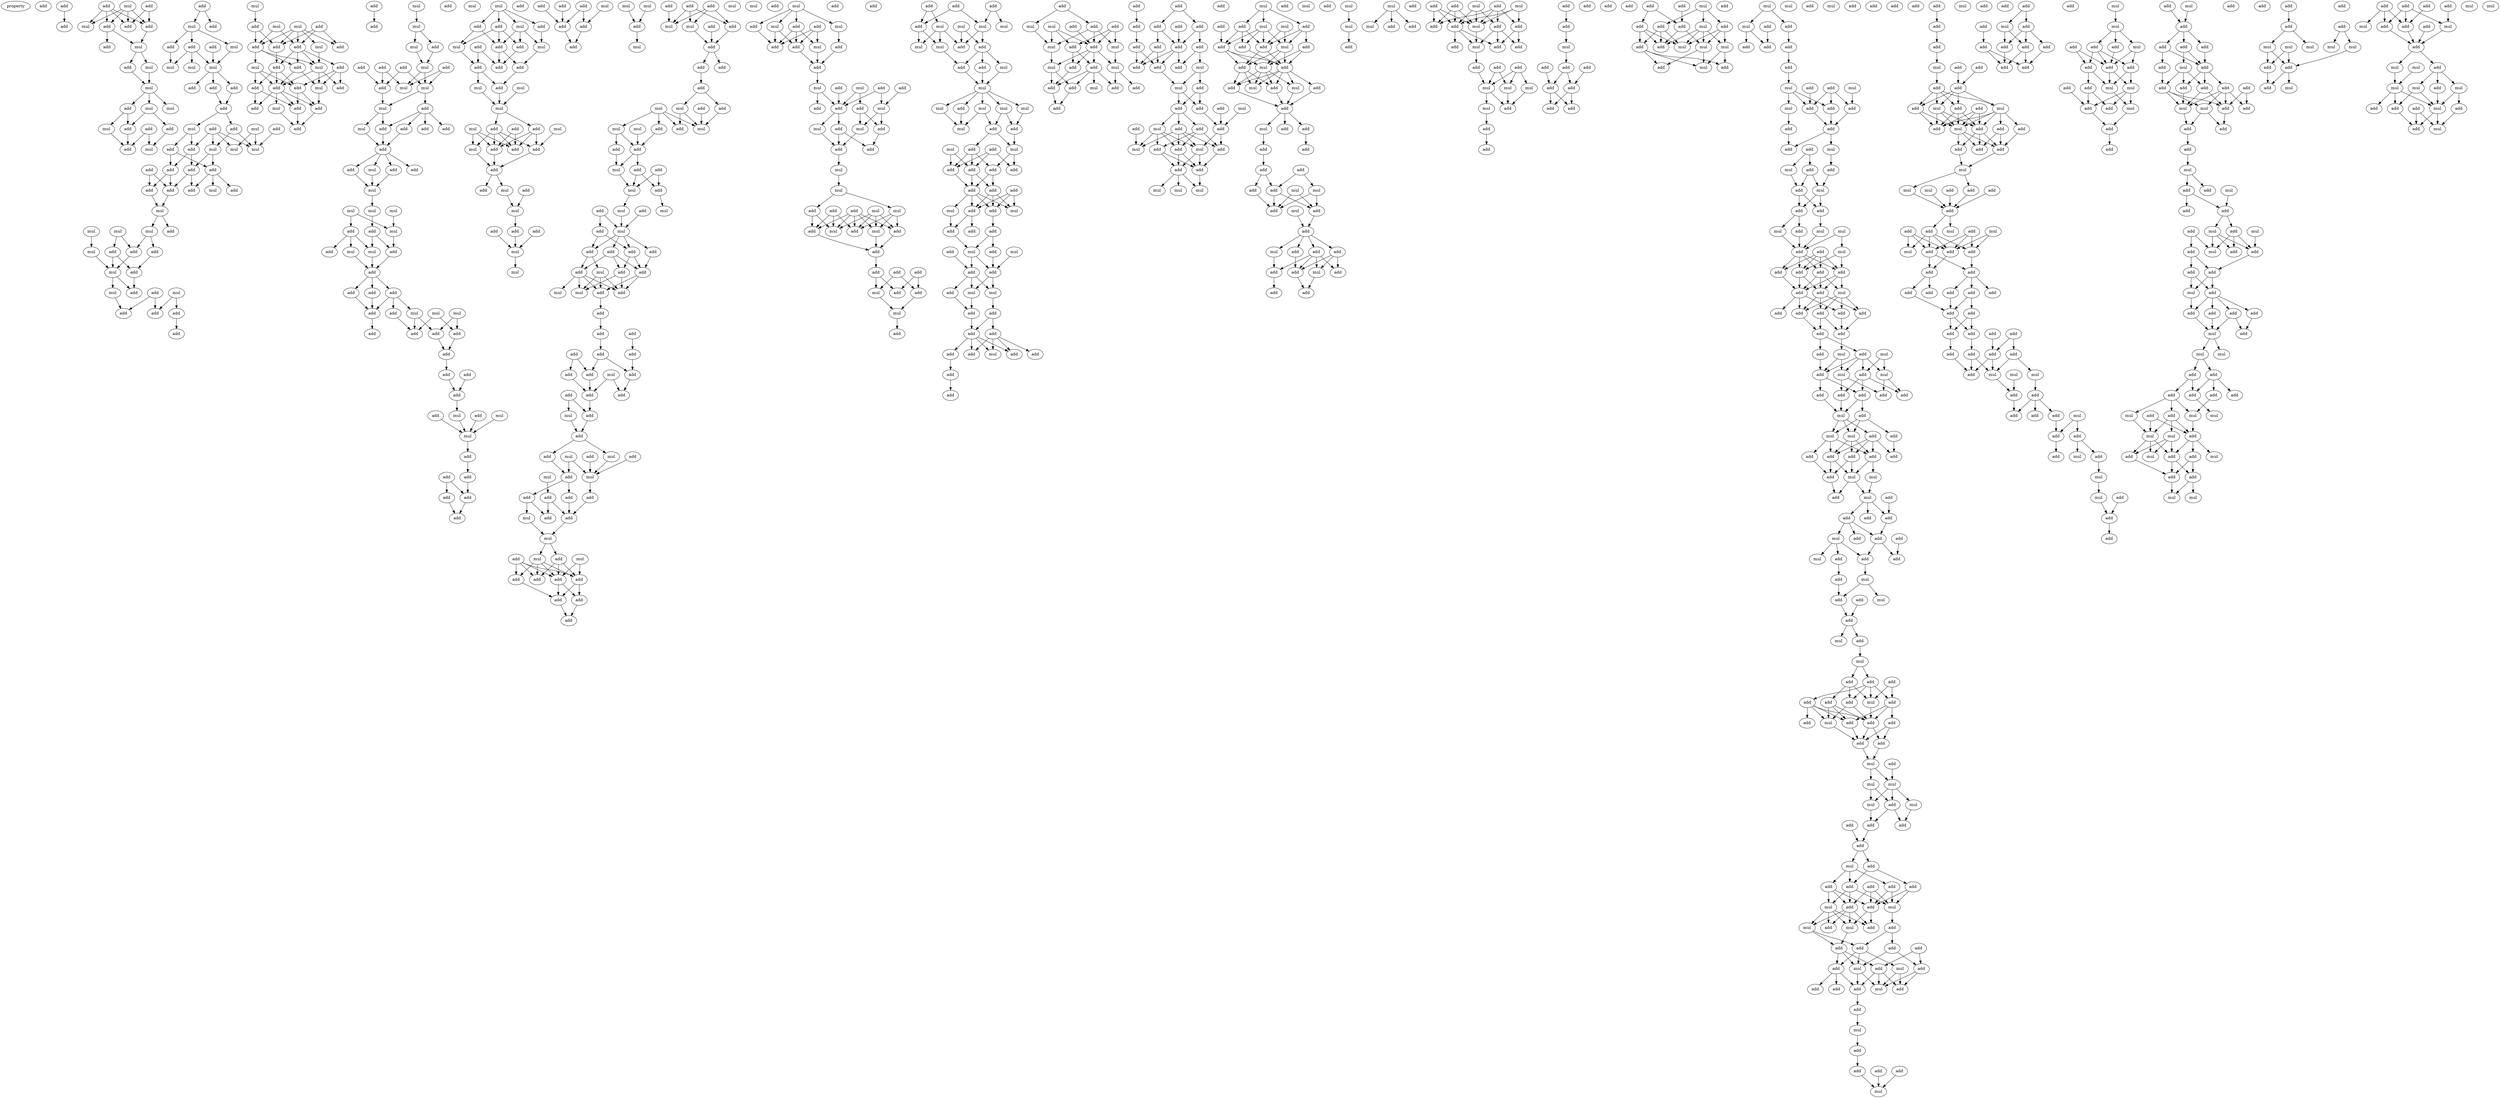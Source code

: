 digraph {
    node [fontcolor=black]
    property [mul=2,lf=1.4]
    0 [ label = add ];
    1 [ label = add ];
    2 [ label = add ];
    3 [ label = mul ];
    4 [ label = add ];
    5 [ label = add ];
    6 [ label = mul ];
    7 [ label = add ];
    8 [ label = add ];
    9 [ label = add ];
    10 [ label = add ];
    11 [ label = mul ];
    12 [ label = add ];
    13 [ label = mul ];
    14 [ label = mul ];
    15 [ label = add ];
    16 [ label = mul ];
    17 [ label = mul ];
    18 [ label = add ];
    19 [ label = mul ];
    20 [ label = add ];
    21 [ label = add ];
    22 [ label = add ];
    23 [ label = add ];
    24 [ label = mul ];
    25 [ label = mul ];
    26 [ label = add ];
    27 [ label = mul ];
    28 [ label = add ];
    29 [ label = add ];
    30 [ label = add ];
    31 [ label = mul ];
    32 [ label = mul ];
    33 [ label = mul ];
    34 [ label = add ];
    35 [ label = add ];
    36 [ label = add ];
    37 [ label = add ];
    38 [ label = add ];
    39 [ label = mul ];
    40 [ label = mul ];
    41 [ label = add ];
    42 [ label = add ];
    43 [ label = mul ];
    44 [ label = mul ];
    45 [ label = add ];
    46 [ label = add ];
    47 [ label = mul ];
    48 [ label = add ];
    49 [ label = add ];
    50 [ label = add ];
    51 [ label = add ];
    52 [ label = add ];
    53 [ label = mul ];
    54 [ label = add ];
    55 [ label = add ];
    56 [ label = add ];
    57 [ label = mul ];
    58 [ label = mul ];
    59 [ label = mul ];
    60 [ label = mul ];
    61 [ label = add ];
    62 [ label = add ];
    63 [ label = add ];
    64 [ label = mul ];
    65 [ label = add ];
    66 [ label = mul ];
    67 [ label = add ];
    68 [ label = add ];
    69 [ label = mul ];
    70 [ label = mul ];
    71 [ label = add ];
    72 [ label = add ];
    73 [ label = add ];
    74 [ label = add ];
    75 [ label = add ];
    76 [ label = mul ];
    77 [ label = add ];
    78 [ label = mul ];
    79 [ label = add ];
    80 [ label = mul ];
    81 [ label = add ];
    82 [ label = add ];
    83 [ label = add ];
    84 [ label = mul ];
    85 [ label = add ];
    86 [ label = mul ];
    87 [ label = mul ];
    88 [ label = add ];
    89 [ label = add ];
    90 [ label = add ];
    91 [ label = mul ];
    92 [ label = add ];
    93 [ label = add ];
    94 [ label = add ];
    95 [ label = add ];
    96 [ label = mul ];
    97 [ label = add ];
    98 [ label = add ];
    99 [ label = add ];
    100 [ label = add ];
    101 [ label = add ];
    102 [ label = add ];
    103 [ label = mul ];
    104 [ label = add ];
    105 [ label = mul ];
    106 [ label = mul ];
    107 [ label = add ];
    108 [ label = add ];
    109 [ label = add ];
    110 [ label = add ];
    111 [ label = add ];
    112 [ label = mul ];
    113 [ label = mul ];
    114 [ label = mul ];
    115 [ label = add ];
    116 [ label = mul ];
    117 [ label = add ];
    118 [ label = mul ];
    119 [ label = add ];
    120 [ label = add ];
    121 [ label = add ];
    122 [ label = add ];
    123 [ label = add ];
    124 [ label = add ];
    125 [ label = mul ];
    126 [ label = add ];
    127 [ label = add ];
    128 [ label = mul ];
    129 [ label = mul ];
    130 [ label = mul ];
    131 [ label = mul ];
    132 [ label = add ];
    133 [ label = add ];
    134 [ label = mul ];
    135 [ label = mul ];
    136 [ label = mul ];
    137 [ label = add ];
    138 [ label = mul ];
    139 [ label = add ];
    140 [ label = add ];
    141 [ label = add ];
    142 [ label = add ];
    143 [ label = add ];
    144 [ label = mul ];
    145 [ label = add ];
    146 [ label = mul ];
    147 [ label = add ];
    148 [ label = mul ];
    149 [ label = add ];
    150 [ label = add ];
    151 [ label = add ];
    152 [ label = add ];
    153 [ label = add ];
    154 [ label = add ];
    155 [ label = add ];
    156 [ label = add ];
    157 [ label = add ];
    158 [ label = mul ];
    159 [ label = add ];
    160 [ label = mul ];
    161 [ label = mul ];
    162 [ label = add ];
    163 [ label = add ];
    164 [ label = add ];
    165 [ label = add ];
    166 [ label = add ];
    167 [ label = add ];
    168 [ label = mul ];
    169 [ label = add ];
    170 [ label = mul ];
    171 [ label = add ];
    172 [ label = add ];
    173 [ label = mul ];
    174 [ label = add ];
    175 [ label = add ];
    176 [ label = mul ];
    177 [ label = add ];
    178 [ label = add ];
    179 [ label = add ];
    180 [ label = add ];
    181 [ label = mul ];
    182 [ label = add ];
    183 [ label = add ];
    184 [ label = mul ];
    185 [ label = mul ];
    186 [ label = add ];
    187 [ label = mul ];
    188 [ label = add ];
    189 [ label = mul ];
    190 [ label = add ];
    191 [ label = add ];
    192 [ label = add ];
    193 [ label = add ];
    194 [ label = mul ];
    195 [ label = add ];
    196 [ label = add ];
    197 [ label = mul ];
    198 [ label = add ];
    199 [ label = mul ];
    200 [ label = add ];
    201 [ label = add ];
    202 [ label = add ];
    203 [ label = mul ];
    204 [ label = add ];
    205 [ label = add ];
    206 [ label = mul ];
    207 [ label = add ];
    208 [ label = mul ];
    209 [ label = add ];
    210 [ label = add ];
    211 [ label = add ];
    212 [ label = mul ];
    213 [ label = mul ];
    214 [ label = add ];
    215 [ label = add ];
    216 [ label = mul ];
    217 [ label = add ];
    218 [ label = add ];
    219 [ label = add ];
    220 [ label = mul ];
    221 [ label = mul ];
    222 [ label = add ];
    223 [ label = add ];
    224 [ label = mul ];
    225 [ label = add ];
    226 [ label = add ];
    227 [ label = add ];
    228 [ label = mul ];
    229 [ label = add ];
    230 [ label = mul ];
    231 [ label = add ];
    232 [ label = add ];
    233 [ label = mul ];
    234 [ label = add ];
    235 [ label = mul ];
    236 [ label = mul ];
    237 [ label = add ];
    238 [ label = add ];
    239 [ label = add ];
    240 [ label = mul ];
    241 [ label = add ];
    242 [ label = mul ];
    243 [ label = add ];
    244 [ label = mul ];
    245 [ label = mul ];
    246 [ label = add ];
    247 [ label = add ];
    248 [ label = mul ];
    249 [ label = add ];
    250 [ label = mul ];
    251 [ label = add ];
    252 [ label = add ];
    253 [ label = add ];
    254 [ label = add ];
    255 [ label = mul ];
    256 [ label = add ];
    257 [ label = add ];
    258 [ label = add ];
    259 [ label = mul ];
    260 [ label = add ];
    261 [ label = add ];
    262 [ label = mul ];
    263 [ label = add ];
    264 [ label = add ];
    265 [ label = add ];
    266 [ label = add ];
    267 [ label = add ];
    268 [ label = add ];
    269 [ label = mul ];
    270 [ label = add ];
    271 [ label = add ];
    272 [ label = add ];
    273 [ label = add ];
    274 [ label = add ];
    275 [ label = add ];
    276 [ label = mul ];
    277 [ label = add ];
    278 [ label = add ];
    279 [ label = add ];
    280 [ label = mul ];
    281 [ label = add ];
    282 [ label = add ];
    283 [ label = mul ];
    284 [ label = add ];
    285 [ label = mul ];
    286 [ label = mul ];
    287 [ label = add ];
    288 [ label = add ];
    289 [ label = add ];
    290 [ label = add ];
    291 [ label = add ];
    292 [ label = mul ];
    293 [ label = add ];
    294 [ label = mul ];
    295 [ label = add ];
    296 [ label = mul ];
    297 [ label = add ];
    298 [ label = mul ];
    299 [ label = add ];
    300 [ label = add ];
    301 [ label = add ];
    302 [ label = add ];
    303 [ label = add ];
    304 [ label = add ];
    305 [ label = add ];
    306 [ label = add ];
    307 [ label = mul ];
    308 [ label = mul ];
    309 [ label = add ];
    310 [ label = add ];
    311 [ label = add ];
    312 [ label = mul ];
    313 [ label = mul ];
    314 [ label = add ];
    315 [ label = add ];
    316 [ label = add ];
    317 [ label = add ];
    318 [ label = mul ];
    319 [ label = add ];
    320 [ label = add ];
    321 [ label = mul ];
    322 [ label = add ];
    323 [ label = add ];
    324 [ label = mul ];
    325 [ label = add ];
    326 [ label = add ];
    327 [ label = add ];
    328 [ label = add ];
    329 [ label = mul ];
    330 [ label = mul ];
    331 [ label = add ];
    332 [ label = add ];
    333 [ label = add ];
    334 [ label = mul ];
    335 [ label = add ];
    336 [ label = mul ];
    337 [ label = add ];
    338 [ label = mul ];
    339 [ label = add ];
    340 [ label = mul ];
    341 [ label = add ];
    342 [ label = add ];
    343 [ label = mul ];
    344 [ label = add ];
    345 [ label = mul ];
    346 [ label = add ];
    347 [ label = add ];
    348 [ label = add ];
    349 [ label = add ];
    350 [ label = add ];
    351 [ label = mul ];
    352 [ label = add ];
    353 [ label = add ];
    354 [ label = mul ];
    355 [ label = add ];
    356 [ label = add ];
    357 [ label = add ];
    358 [ label = add ];
    359 [ label = add ];
    360 [ label = mul ];
    361 [ label = mul ];
    362 [ label = mul ];
    363 [ label = mul ];
    364 [ label = add ];
    365 [ label = mul ];
    366 [ label = mul ];
    367 [ label = add ];
    368 [ label = mul ];
    369 [ label = add ];
    370 [ label = add ];
    371 [ label = mul ];
    372 [ label = add ];
    373 [ label = mul ];
    374 [ label = mul ];
    375 [ label = mul ];
    376 [ label = mul ];
    377 [ label = mul ];
    378 [ label = add ];
    379 [ label = add ];
    380 [ label = add ];
    381 [ label = add ];
    382 [ label = mul ];
    383 [ label = mul ];
    384 [ label = add ];
    385 [ label = add ];
    386 [ label = add ];
    387 [ label = add ];
    388 [ label = add ];
    389 [ label = add ];
    390 [ label = add ];
    391 [ label = add ];
    392 [ label = mul ];
    393 [ label = mul ];
    394 [ label = add ];
    395 [ label = add ];
    396 [ label = add ];
    397 [ label = add ];
    398 [ label = add ];
    399 [ label = mul ];
    400 [ label = mul ];
    401 [ label = add ];
    402 [ label = add ];
    403 [ label = add ];
    404 [ label = add ];
    405 [ label = mul ];
    406 [ label = mul ];
    407 [ label = add ];
    408 [ label = add ];
    409 [ label = add ];
    410 [ label = add ];
    411 [ label = add ];
    412 [ label = mul ];
    413 [ label = add ];
    414 [ label = add ];
    415 [ label = add ];
    416 [ label = add ];
    417 [ label = add ];
    418 [ label = add ];
    419 [ label = add ];
    420 [ label = add ];
    421 [ label = mul ];
    422 [ label = add ];
    423 [ label = mul ];
    424 [ label = add ];
    425 [ label = mul ];
    426 [ label = mul ];
    427 [ label = add ];
    428 [ label = add ];
    429 [ label = add ];
    430 [ label = mul ];
    431 [ label = mul ];
    432 [ label = add ];
    433 [ label = add ];
    434 [ label = add ];
    435 [ label = add ];
    436 [ label = mul ];
    437 [ label = add ];
    438 [ label = add ];
    439 [ label = add ];
    440 [ label = add ];
    441 [ label = add ];
    442 [ label = add ];
    443 [ label = add ];
    444 [ label = add ];
    445 [ label = add ];
    446 [ label = add ];
    447 [ label = add ];
    448 [ label = add ];
    449 [ label = add ];
    450 [ label = mul ];
    451 [ label = add ];
    452 [ label = add ];
    453 [ label = add ];
    454 [ label = mul ];
    455 [ label = add ];
    456 [ label = add ];
    457 [ label = mul ];
    458 [ label = add ];
    459 [ label = add ];
    460 [ label = add ];
    461 [ label = mul ];
    462 [ label = add ];
    463 [ label = add ];
    464 [ label = add ];
    465 [ label = mul ];
    466 [ label = mul ];
    467 [ label = add ];
    468 [ label = add ];
    469 [ label = add ];
    470 [ label = add ];
    471 [ label = mul ];
    472 [ label = mul ];
    473 [ label = mul ];
    474 [ label = mul ];
    475 [ label = add ];
    476 [ label = mul ];
    477 [ label = add ];
    478 [ label = mul ];
    479 [ label = add ];
    480 [ label = mul ];
    481 [ label = add ];
    482 [ label = add ];
    483 [ label = add ];
    484 [ label = add ];
    485 [ label = add ];
    486 [ label = mul ];
    487 [ label = add ];
    488 [ label = mul ];
    489 [ label = add ];
    490 [ label = mul ];
    491 [ label = add ];
    492 [ label = add ];
    493 [ label = add ];
    494 [ label = mul ];
    495 [ label = add ];
    496 [ label = add ];
    497 [ label = add ];
    498 [ label = add ];
    499 [ label = add ];
    500 [ label = add ];
    501 [ label = add ];
    502 [ label = mul ];
    503 [ label = mul ];
    504 [ label = add ];
    505 [ label = add ];
    506 [ label = add ];
    507 [ label = add ];
    508 [ label = mul ];
    509 [ label = add ];
    510 [ label = mul ];
    511 [ label = add ];
    512 [ label = add ];
    513 [ label = add ];
    514 [ label = add ];
    515 [ label = add ];
    516 [ label = mul ];
    517 [ label = add ];
    518 [ label = mul ];
    519 [ label = add ];
    520 [ label = add ];
    521 [ label = add ];
    522 [ label = mul ];
    523 [ label = mul ];
    524 [ label = mul ];
    525 [ label = mul ];
    526 [ label = add ];
    527 [ label = add ];
    528 [ label = add ];
    529 [ label = add ];
    530 [ label = mul ];
    531 [ label = add ];
    532 [ label = mul ];
    533 [ label = add ];
    534 [ label = add ];
    535 [ label = mul ];
    536 [ label = add ];
    537 [ label = add ];
    538 [ label = add ];
    539 [ label = add ];
    540 [ label = mul ];
    541 [ label = add ];
    542 [ label = add ];
    543 [ label = add ];
    544 [ label = add ];
    545 [ label = add ];
    546 [ label = add ];
    547 [ label = mul ];
    548 [ label = mul ];
    549 [ label = mul ];
    550 [ label = add ];
    551 [ label = mul ];
    552 [ label = add ];
    553 [ label = add ];
    554 [ label = add ];
    555 [ label = add ];
    556 [ label = mul ];
    557 [ label = add ];
    558 [ label = add ];
    559 [ label = add ];
    560 [ label = add ];
    561 [ label = add ];
    562 [ label = add ];
    563 [ label = add ];
    564 [ label = add ];
    565 [ label = add ];
    566 [ label = add ];
    567 [ label = mul ];
    568 [ label = add ];
    569 [ label = add ];
    570 [ label = add ];
    571 [ label = add ];
    572 [ label = add ];
    573 [ label = mul ];
    574 [ label = add ];
    575 [ label = add ];
    576 [ label = mul ];
    577 [ label = add ];
    578 [ label = mul ];
    579 [ label = mul ];
    580 [ label = add ];
    581 [ label = add ];
    582 [ label = mul ];
    583 [ label = add ];
    584 [ label = mul ];
    585 [ label = add ];
    586 [ label = add ];
    587 [ label = mul ];
    588 [ label = add ];
    589 [ label = add ];
    590 [ label = add ];
    591 [ label = add ];
    592 [ label = add ];
    593 [ label = add ];
    594 [ label = mul ];
    595 [ label = mul ];
    596 [ label = mul ];
    597 [ label = add ];
    598 [ label = add ];
    599 [ label = add ];
    600 [ label = add ];
    601 [ label = mul ];
    602 [ label = add ];
    603 [ label = add ];
    604 [ label = add ];
    605 [ label = mul ];
    606 [ label = add ];
    607 [ label = mul ];
    608 [ label = add ];
    609 [ label = add ];
    610 [ label = add ];
    611 [ label = mul ];
    612 [ label = add ];
    613 [ label = add ];
    614 [ label = add ];
    615 [ label = mul ];
    616 [ label = mul ];
    617 [ label = mul ];
    618 [ label = add ];
    619 [ label = add ];
    620 [ label = mul ];
    621 [ label = add ];
    622 [ label = add ];
    623 [ label = add ];
    624 [ label = add ];
    625 [ label = add ];
    626 [ label = add ];
    627 [ label = mul ];
    628 [ label = add ];
    629 [ label = add ];
    630 [ label = add ];
    631 [ label = add ];
    632 [ label = add ];
    633 [ label = add ];
    634 [ label = add ];
    635 [ label = mul ];
    636 [ label = add ];
    637 [ label = add ];
    638 [ label = mul ];
    639 [ label = add ];
    640 [ label = mul ];
    641 [ label = add ];
    642 [ label = mul ];
    643 [ label = add ];
    644 [ label = add ];
    645 [ label = add ];
    646 [ label = add ];
    647 [ label = add ];
    648 [ label = mul ];
    649 [ label = add ];
    650 [ label = mul ];
    651 [ label = add ];
    652 [ label = add ];
    653 [ label = mul ];
    654 [ label = add ];
    655 [ label = add ];
    656 [ label = add ];
    657 [ label = add ];
    658 [ label = add ];
    659 [ label = mul ];
    660 [ label = mul ];
    661 [ label = add ];
    662 [ label = add ];
    663 [ label = add ];
    664 [ label = mul ];
    665 [ label = add ];
    666 [ label = add ];
    667 [ label = add ];
    668 [ label = add ];
    669 [ label = add ];
    670 [ label = mul ];
    671 [ label = add ];
    672 [ label = mul ];
    673 [ label = add ];
    674 [ label = add ];
    675 [ label = add ];
    676 [ label = mul ];
    677 [ label = add ];
    678 [ label = add ];
    679 [ label = add ];
    680 [ label = mul ];
    681 [ label = add ];
    682 [ label = mul ];
    683 [ label = add ];
    684 [ label = mul ];
    685 [ label = add ];
    686 [ label = add ];
    687 [ label = add ];
    688 [ label = add ];
    689 [ label = mul ];
    690 [ label = add ];
    691 [ label = add ];
    692 [ label = add ];
    693 [ label = add ];
    694 [ label = add ];
    695 [ label = add ];
    696 [ label = mul ];
    697 [ label = add ];
    698 [ label = add ];
    699 [ label = add ];
    700 [ label = add ];
    701 [ label = mul ];
    702 [ label = mul ];
    703 [ label = mul ];
    704 [ label = mul ];
    705 [ label = add ];
    706 [ label = mul ];
    707 [ label = mul ];
    708 [ label = add ];
    709 [ label = add ];
    710 [ label = add ];
    711 [ label = add ];
    712 [ label = add ];
    713 [ label = mul ];
    714 [ label = add ];
    715 [ label = add ];
    716 [ label = add ];
    717 [ label = add ];
    718 [ label = add ];
    719 [ label = mul ];
    720 [ label = add ];
    721 [ label = mul ];
    722 [ label = add ];
    723 [ label = mul ];
    724 [ label = add ];
    725 [ label = mul ];
    726 [ label = add ];
    727 [ label = add ];
    728 [ label = add ];
    729 [ label = add ];
    730 [ label = add ];
    731 [ label = add ];
    732 [ label = mul ];
    733 [ label = add ];
    734 [ label = mul ];
    735 [ label = add ];
    736 [ label = add ];
    737 [ label = add ];
    738 [ label = add ];
    739 [ label = add ];
    740 [ label = mul ];
    741 [ label = add ];
    742 [ label = add ];
    743 [ label = add ];
    744 [ label = add ];
    745 [ label = add ];
    746 [ label = mul ];
    747 [ label = add ];
    748 [ label = add ];
    749 [ label = add ];
    750 [ label = add ];
    751 [ label = add ];
    752 [ label = mul ];
    753 [ label = add ];
    754 [ label = add ];
    755 [ label = mul ];
    756 [ label = add ];
    757 [ label = add ];
    758 [ label = add ];
    759 [ label = add ];
    760 [ label = mul ];
    761 [ label = add ];
    762 [ label = add ];
    763 [ label = add ];
    764 [ label = add ];
    765 [ label = mul ];
    766 [ label = add ];
    767 [ label = mul ];
    768 [ label = add ];
    769 [ label = add ];
    770 [ label = add ];
    771 [ label = add ];
    772 [ label = mul ];
    773 [ label = add ];
    774 [ label = add ];
    775 [ label = add ];
    776 [ label = add ];
    777 [ label = mul ];
    778 [ label = mul ];
    779 [ label = mul ];
    780 [ label = add ];
    781 [ label = add ];
    782 [ label = add ];
    783 [ label = add ];
    784 [ label = add ];
    785 [ label = mul ];
    786 [ label = add ];
    787 [ label = mul ];
    788 [ label = add ];
    789 [ label = mul ];
    790 [ label = add ];
    791 [ label = add ];
    792 [ label = add ];
    793 [ label = add ];
    794 [ label = add ];
    795 [ label = add ];
    796 [ label = add ];
    797 [ label = add ];
    798 [ label = add ];
    799 [ label = add ];
    800 [ label = add ];
    801 [ label = add ];
    802 [ label = add ];
    803 [ label = add ];
    804 [ label = add ];
    805 [ label = add ];
    806 [ label = add ];
    807 [ label = add ];
    808 [ label = add ];
    809 [ label = add ];
    810 [ label = add ];
    811 [ label = mul ];
    812 [ label = mul ];
    813 [ label = mul ];
    814 [ label = add ];
    815 [ label = add ];
    816 [ label = add ];
    817 [ label = mul ];
    818 [ label = add ];
    819 [ label = add ];
    820 [ label = add ];
    821 [ label = add ];
    822 [ label = mul ];
    823 [ label = add ];
    824 [ label = add ];
    825 [ label = mul ];
    826 [ label = mul ];
    827 [ label = add ];
    828 [ label = add ];
    829 [ label = add ];
    830 [ label = add ];
    831 [ label = add ];
    832 [ label = add ];
    833 [ label = mul ];
    834 [ label = add ];
    835 [ label = add ];
    836 [ label = add ];
    837 [ label = add ];
    838 [ label = add ];
    839 [ label = add ];
    840 [ label = add ];
    841 [ label = mul ];
    842 [ label = mul ];
    843 [ label = add ];
    844 [ label = add ];
    845 [ label = mul ];
    846 [ label = add ];
    847 [ label = add ];
    848 [ label = add ];
    849 [ label = add ];
    850 [ label = mul ];
    851 [ label = add ];
    852 [ label = mul ];
    853 [ label = add ];
    854 [ label = add ];
    855 [ label = add ];
    856 [ label = mul ];
    857 [ label = add ];
    858 [ label = add ];
    859 [ label = add ];
    860 [ label = mul ];
    861 [ label = add ];
    862 [ label = add ];
    863 [ label = add ];
    864 [ label = add ];
    865 [ label = add ];
    866 [ label = mul ];
    867 [ label = add ];
    868 [ label = add ];
    869 [ label = add ];
    870 [ label = add ];
    871 [ label = add ];
    872 [ label = add ];
    873 [ label = mul ];
    874 [ label = add ];
    875 [ label = add ];
    876 [ label = mul ];
    877 [ label = add ];
    878 [ label = add ];
    879 [ label = add ];
    880 [ label = add ];
    881 [ label = mul ];
    882 [ label = add ];
    883 [ label = add ];
    884 [ label = mul ];
    885 [ label = add ];
    886 [ label = add ];
    887 [ label = add ];
    888 [ label = mul ];
    889 [ label = mul ];
    890 [ label = add ];
    891 [ label = mul ];
    892 [ label = add ];
    893 [ label = add ];
    894 [ label = add ];
    895 [ label = add ];
    896 [ label = add ];
    897 [ label = add ];
    898 [ label = add ];
    899 [ label = mul ];
    900 [ label = add ];
    901 [ label = add ];
    902 [ label = add ];
    903 [ label = add ];
    904 [ label = mul ];
    905 [ label = add ];
    906 [ label = mul ];
    907 [ label = mul ];
    908 [ label = add ];
    909 [ label = add ];
    910 [ label = add ];
    911 [ label = add ];
    912 [ label = add ];
    913 [ label = add ];
    914 [ label = add ];
    915 [ label = mul ];
    916 [ label = add ];
    917 [ label = mul ];
    918 [ label = mul ];
    919 [ label = mul ];
    920 [ label = add ];
    921 [ label = mul ];
    922 [ label = mul ];
    923 [ label = add ];
    924 [ label = add ];
    925 [ label = add ];
    926 [ label = mul ];
    927 [ label = add ];
    928 [ label = add ];
    929 [ label = mul ];
    930 [ label = add ];
    931 [ label = mul ];
    932 [ label = add ];
    933 [ label = add ];
    934 [ label = mul ];
    935 [ label = mul ];
    936 [ label = mul ];
    937 [ label = mul ];
    938 [ label = mul ];
    939 [ label = add ];
    940 [ label = add ];
    941 [ label = mul ];
    942 [ label = add ];
    943 [ label = add ];
    944 [ label = add ];
    945 [ label = add ];
    946 [ label = add ];
    947 [ label = add ];
    948 [ label = mul ];
    949 [ label = add ];
    950 [ label = add ];
    951 [ label = add ];
    952 [ label = mul ];
    953 [ label = add ];
    954 [ label = add ];
    955 [ label = mul ];
    956 [ label = mul ];
    957 [ label = mul ];
    958 [ label = mul ];
    959 [ label = mul ];
    960 [ label = add ];
    961 [ label = mul ];
    962 [ label = add ];
    963 [ label = add ];
    964 [ label = add ];
    965 [ label = add ];
    966 [ label = mul ];
    967 [ label = add ];
    968 [ label = mul ];
    969 [ label = mul ];
    1 -> 2 [ name = 0 ];
    3 -> 6 [ name = 1 ];
    3 -> 7 [ name = 2 ];
    3 -> 8 [ name = 3 ];
    3 -> 9 [ name = 4 ];
    4 -> 6 [ name = 5 ];
    4 -> 7 [ name = 6 ];
    4 -> 8 [ name = 7 ];
    4 -> 9 [ name = 8 ];
    5 -> 7 [ name = 9 ];
    5 -> 8 [ name = 10 ];
    8 -> 11 [ name = 11 ];
    9 -> 10 [ name = 12 ];
    9 -> 11 [ name = 13 ];
    11 -> 12 [ name = 14 ];
    11 -> 13 [ name = 15 ];
    12 -> 14 [ name = 16 ];
    13 -> 14 [ name = 17 ];
    14 -> 15 [ name = 18 ];
    14 -> 16 [ name = 19 ];
    14 -> 17 [ name = 20 ];
    15 -> 19 [ name = 21 ];
    15 -> 20 [ name = 22 ];
    16 -> 20 [ name = 23 ];
    16 -> 21 [ name = 24 ];
    18 -> 22 [ name = 25 ];
    18 -> 24 [ name = 26 ];
    19 -> 22 [ name = 27 ];
    20 -> 22 [ name = 28 ];
    21 -> 24 [ name = 29 ];
    23 -> 25 [ name = 30 ];
    23 -> 26 [ name = 31 ];
    25 -> 27 [ name = 32 ];
    25 -> 28 [ name = 33 ];
    25 -> 29 [ name = 34 ];
    27 -> 32 [ name = 35 ];
    28 -> 33 [ name = 36 ];
    29 -> 31 [ name = 37 ];
    29 -> 32 [ name = 38 ];
    29 -> 33 [ name = 39 ];
    30 -> 32 [ name = 40 ];
    32 -> 34 [ name = 41 ];
    32 -> 35 [ name = 42 ];
    32 -> 36 [ name = 43 ];
    35 -> 37 [ name = 44 ];
    36 -> 37 [ name = 45 ];
    37 -> 39 [ name = 46 ];
    37 -> 41 [ name = 47 ];
    38 -> 43 [ name = 48 ];
    38 -> 44 [ name = 49 ];
    38 -> 45 [ name = 50 ];
    38 -> 47 [ name = 51 ];
    39 -> 45 [ name = 52 ];
    39 -> 46 [ name = 53 ];
    40 -> 44 [ name = 54 ];
    40 -> 47 [ name = 55 ];
    41 -> 43 [ name = 56 ];
    41 -> 44 [ name = 57 ];
    42 -> 44 [ name = 58 ];
    43 -> 50 [ name = 59 ];
    43 -> 51 [ name = 60 ];
    45 -> 49 [ name = 61 ];
    45 -> 50 [ name = 62 ];
    46 -> 49 [ name = 63 ];
    46 -> 51 [ name = 64 ];
    48 -> 54 [ name = 65 ];
    48 -> 56 [ name = 66 ];
    49 -> 54 [ name = 67 ];
    49 -> 56 [ name = 68 ];
    50 -> 54 [ name = 69 ];
    50 -> 55 [ name = 70 ];
    51 -> 52 [ name = 71 ];
    51 -> 53 [ name = 72 ];
    51 -> 55 [ name = 73 ];
    54 -> 57 [ name = 74 ];
    56 -> 57 [ name = 75 ];
    57 -> 59 [ name = 76 ];
    57 -> 61 [ name = 77 ];
    58 -> 64 [ name = 78 ];
    59 -> 63 [ name = 79 ];
    59 -> 65 [ name = 80 ];
    60 -> 62 [ name = 81 ];
    60 -> 63 [ name = 82 ];
    62 -> 66 [ name = 83 ];
    62 -> 67 [ name = 84 ];
    63 -> 66 [ name = 85 ];
    64 -> 66 [ name = 86 ];
    65 -> 67 [ name = 87 ];
    66 -> 68 [ name = 88 ];
    66 -> 70 [ name = 89 ];
    67 -> 68 [ name = 90 ];
    69 -> 72 [ name = 91 ];
    69 -> 74 [ name = 92 ];
    70 -> 73 [ name = 93 ];
    71 -> 73 [ name = 94 ];
    71 -> 74 [ name = 95 ];
    72 -> 75 [ name = 96 ];
    76 -> 77 [ name = 97 ];
    77 -> 82 [ name = 98 ];
    77 -> 85 [ name = 99 ];
    78 -> 81 [ name = 100 ];
    78 -> 85 [ name = 101 ];
    79 -> 81 [ name = 102 ];
    79 -> 82 [ name = 103 ];
    79 -> 83 [ name = 104 ];
    80 -> 81 [ name = 105 ];
    80 -> 82 [ name = 106 ];
    80 -> 83 [ name = 107 ];
    80 -> 84 [ name = 108 ];
    80 -> 85 [ name = 109 ];
    81 -> 86 [ name = 110 ];
    81 -> 88 [ name = 111 ];
    81 -> 89 [ name = 112 ];
    81 -> 90 [ name = 113 ];
    82 -> 89 [ name = 114 ];
    84 -> 86 [ name = 115 ];
    85 -> 86 [ name = 116 ];
    85 -> 87 [ name = 117 ];
    85 -> 88 [ name = 118 ];
    86 -> 91 [ name = 119 ];
    86 -> 93 [ name = 120 ];
    86 -> 94 [ name = 121 ];
    87 -> 92 [ name = 122 ];
    87 -> 93 [ name = 123 ];
    87 -> 95 [ name = 124 ];
    88 -> 91 [ name = 125 ];
    88 -> 93 [ name = 126 ];
    89 -> 92 [ name = 127 ];
    89 -> 93 [ name = 128 ];
    89 -> 95 [ name = 129 ];
    90 -> 91 [ name = 130 ];
    90 -> 94 [ name = 131 ];
    90 -> 95 [ name = 132 ];
    91 -> 98 [ name = 133 ];
    92 -> 97 [ name = 134 ];
    92 -> 99 [ name = 135 ];
    93 -> 96 [ name = 136 ];
    93 -> 97 [ name = 137 ];
    93 -> 98 [ name = 138 ];
    93 -> 99 [ name = 139 ];
    95 -> 97 [ name = 140 ];
    95 -> 98 [ name = 141 ];
    96 -> 100 [ name = 142 ];
    97 -> 100 [ name = 143 ];
    98 -> 100 [ name = 144 ];
    101 -> 102 [ name = 145 ];
    103 -> 105 [ name = 146 ];
    105 -> 106 [ name = 147 ];
    105 -> 107 [ name = 148 ];
    106 -> 112 [ name = 149 ];
    107 -> 112 [ name = 150 ];
    108 -> 115 [ name = 151 ];
    109 -> 113 [ name = 152 ];
    109 -> 114 [ name = 153 ];
    110 -> 114 [ name = 154 ];
    110 -> 115 [ name = 155 ];
    111 -> 113 [ name = 156 ];
    111 -> 115 [ name = 157 ];
    112 -> 113 [ name = 158 ];
    112 -> 114 [ name = 159 ];
    113 -> 116 [ name = 160 ];
    113 -> 117 [ name = 161 ];
    115 -> 116 [ name = 162 ];
    116 -> 118 [ name = 163 ];
    116 -> 122 [ name = 164 ];
    117 -> 119 [ name = 165 ];
    117 -> 120 [ name = 166 ];
    117 -> 121 [ name = 167 ];
    117 -> 122 [ name = 168 ];
    118 -> 123 [ name = 169 ];
    121 -> 123 [ name = 170 ];
    122 -> 123 [ name = 171 ];
    123 -> 124 [ name = 172 ];
    123 -> 125 [ name = 173 ];
    123 -> 126 [ name = 174 ];
    123 -> 127 [ name = 175 ];
    124 -> 128 [ name = 176 ];
    125 -> 128 [ name = 177 ];
    127 -> 128 [ name = 178 ];
    128 -> 129 [ name = 179 ];
    129 -> 132 [ name = 180 ];
    130 -> 133 [ name = 181 ];
    130 -> 134 [ name = 182 ];
    131 -> 134 [ name = 183 ];
    132 -> 138 [ name = 184 ];
    132 -> 139 [ name = 185 ];
    133 -> 136 [ name = 186 ];
    133 -> 137 [ name = 187 ];
    133 -> 138 [ name = 188 ];
    134 -> 139 [ name = 189 ];
    136 -> 140 [ name = 190 ];
    138 -> 140 [ name = 191 ];
    139 -> 140 [ name = 192 ];
    140 -> 141 [ name = 193 ];
    140 -> 142 [ name = 194 ];
    140 -> 143 [ name = 195 ];
    141 -> 145 [ name = 196 ];
    142 -> 145 [ name = 197 ];
    143 -> 144 [ name = 198 ];
    143 -> 145 [ name = 199 ];
    143 -> 147 [ name = 200 ];
    144 -> 151 [ name = 201 ];
    144 -> 152 [ name = 202 ];
    145 -> 149 [ name = 203 ];
    146 -> 150 [ name = 204 ];
    146 -> 151 [ name = 205 ];
    147 -> 151 [ name = 206 ];
    148 -> 150 [ name = 207 ];
    148 -> 152 [ name = 208 ];
    150 -> 153 [ name = 209 ];
    152 -> 153 [ name = 210 ];
    153 -> 154 [ name = 211 ];
    154 -> 156 [ name = 212 ];
    155 -> 156 [ name = 213 ];
    156 -> 158 [ name = 214 ];
    157 -> 161 [ name = 215 ];
    158 -> 161 [ name = 216 ];
    159 -> 161 [ name = 217 ];
    160 -> 161 [ name = 218 ];
    161 -> 162 [ name = 219 ];
    162 -> 164 [ name = 220 ];
    163 -> 165 [ name = 221 ];
    163 -> 166 [ name = 222 ];
    164 -> 166 [ name = 223 ];
    165 -> 167 [ name = 224 ];
    166 -> 167 [ name = 225 ];
    168 -> 169 [ name = 226 ];
    168 -> 170 [ name = 227 ];
    168 -> 171 [ name = 228 ];
    168 -> 172 [ name = 229 ];
    169 -> 173 [ name = 230 ];
    169 -> 174 [ name = 231 ];
    170 -> 174 [ name = 232 ];
    170 -> 176 [ name = 233 ];
    170 -> 177 [ name = 234 ];
    171 -> 176 [ name = 235 ];
    172 -> 173 [ name = 236 ];
    172 -> 174 [ name = 237 ];
    172 -> 177 [ name = 238 ];
    173 -> 180 [ name = 239 ];
    174 -> 178 [ name = 240 ];
    174 -> 179 [ name = 241 ];
    175 -> 178 [ name = 242 ];
    175 -> 180 [ name = 243 ];
    176 -> 179 [ name = 244 ];
    177 -> 178 [ name = 245 ];
    179 -> 183 [ name = 246 ];
    180 -> 181 [ name = 247 ];
    180 -> 183 [ name = 248 ];
    181 -> 185 [ name = 249 ];
    183 -> 185 [ name = 250 ];
    184 -> 185 [ name = 251 ];
    185 -> 186 [ name = 252 ];
    185 -> 190 [ name = 253 ];
    186 -> 191 [ name = 254 ];
    186 -> 192 [ name = 255 ];
    186 -> 193 [ name = 256 ];
    186 -> 194 [ name = 257 ];
    187 -> 191 [ name = 258 ];
    187 -> 192 [ name = 259 ];
    187 -> 194 [ name = 260 ];
    188 -> 191 [ name = 261 ];
    188 -> 192 [ name = 262 ];
    189 -> 193 [ name = 263 ];
    190 -> 191 [ name = 264 ];
    190 -> 192 [ name = 265 ];
    190 -> 193 [ name = 266 ];
    192 -> 195 [ name = 267 ];
    193 -> 195 [ name = 268 ];
    194 -> 195 [ name = 269 ];
    195 -> 196 [ name = 270 ];
    195 -> 197 [ name = 271 ];
    197 -> 199 [ name = 272 ];
    198 -> 199 [ name = 273 ];
    199 -> 201 [ name = 274 ];
    200 -> 203 [ name = 275 ];
    201 -> 203 [ name = 276 ];
    202 -> 203 [ name = 277 ];
    203 -> 206 [ name = 278 ];
    204 -> 210 [ name = 279 ];
    205 -> 210 [ name = 280 ];
    207 -> 209 [ name = 281 ];
    207 -> 210 [ name = 282 ];
    208 -> 209 [ name = 283 ];
    209 -> 211 [ name = 284 ];
    210 -> 211 [ name = 285 ];
    212 -> 214 [ name = 286 ];
    213 -> 214 [ name = 287 ];
    214 -> 216 [ name = 288 ];
    215 -> 220 [ name = 289 ];
    217 -> 219 [ name = 290 ];
    217 -> 220 [ name = 291 ];
    217 -> 221 [ name = 292 ];
    218 -> 219 [ name = 293 ];
    218 -> 220 [ name = 294 ];
    218 -> 221 [ name = 295 ];
    219 -> 223 [ name = 296 ];
    221 -> 223 [ name = 297 ];
    222 -> 223 [ name = 298 ];
    223 -> 225 [ name = 299 ];
    223 -> 226 [ name = 300 ];
    225 -> 227 [ name = 301 ];
    227 -> 230 [ name = 302 ];
    227 -> 231 [ name = 303 ];
    228 -> 232 [ name = 304 ];
    228 -> 233 [ name = 305 ];
    228 -> 234 [ name = 306 ];
    228 -> 236 [ name = 307 ];
    229 -> 236 [ name = 308 ];
    230 -> 234 [ name = 309 ];
    230 -> 236 [ name = 310 ];
    231 -> 236 [ name = 311 ];
    232 -> 238 [ name = 312 ];
    233 -> 237 [ name = 313 ];
    233 -> 238 [ name = 314 ];
    235 -> 238 [ name = 315 ];
    237 -> 240 [ name = 316 ];
    238 -> 239 [ name = 317 ];
    238 -> 240 [ name = 318 ];
    239 -> 243 [ name = 319 ];
    239 -> 244 [ name = 320 ];
    240 -> 244 [ name = 321 ];
    241 -> 243 [ name = 322 ];
    241 -> 244 [ name = 323 ];
    243 -> 245 [ name = 324 ];
    244 -> 248 [ name = 325 ];
    246 -> 249 [ name = 326 ];
    246 -> 250 [ name = 327 ];
    247 -> 250 [ name = 328 ];
    248 -> 250 [ name = 329 ];
    249 -> 253 [ name = 330 ];
    249 -> 254 [ name = 331 ];
    250 -> 251 [ name = 332 ];
    250 -> 252 [ name = 333 ];
    250 -> 253 [ name = 334 ];
    250 -> 254 [ name = 335 ];
    251 -> 256 [ name = 336 ];
    251 -> 257 [ name = 337 ];
    251 -> 258 [ name = 338 ];
    252 -> 258 [ name = 339 ];
    253 -> 255 [ name = 340 ];
    253 -> 257 [ name = 341 ];
    254 -> 256 [ name = 342 ];
    254 -> 258 [ name = 343 ];
    255 -> 259 [ name = 344 ];
    255 -> 260 [ name = 345 ];
    255 -> 261 [ name = 346 ];
    256 -> 259 [ name = 347 ];
    256 -> 261 [ name = 348 ];
    257 -> 259 [ name = 349 ];
    257 -> 260 [ name = 350 ];
    257 -> 261 [ name = 351 ];
    257 -> 262 [ name = 352 ];
    258 -> 260 [ name = 353 ];
    258 -> 261 [ name = 354 ];
    260 -> 263 [ name = 355 ];
    263 -> 264 [ name = 356 ];
    264 -> 267 [ name = 357 ];
    265 -> 268 [ name = 358 ];
    266 -> 270 [ name = 359 ];
    266 -> 271 [ name = 360 ];
    267 -> 270 [ name = 361 ];
    267 -> 272 [ name = 362 ];
    268 -> 272 [ name = 363 ];
    269 -> 273 [ name = 364 ];
    269 -> 274 [ name = 365 ];
    270 -> 274 [ name = 366 ];
    271 -> 274 [ name = 367 ];
    272 -> 273 [ name = 368 ];
    274 -> 277 [ name = 369 ];
    275 -> 276 [ name = 370 ];
    275 -> 277 [ name = 371 ];
    276 -> 278 [ name = 372 ];
    277 -> 278 [ name = 373 ];
    278 -> 280 [ name = 374 ];
    278 -> 281 [ name = 375 ];
    279 -> 286 [ name = 376 ];
    280 -> 286 [ name = 377 ];
    281 -> 284 [ name = 378 ];
    282 -> 286 [ name = 379 ];
    283 -> 284 [ name = 380 ];
    283 -> 286 [ name = 381 ];
    284 -> 289 [ name = 382 ];
    284 -> 290 [ name = 383 ];
    285 -> 287 [ name = 384 ];
    286 -> 288 [ name = 385 ];
    287 -> 291 [ name = 386 ];
    287 -> 293 [ name = 387 ];
    288 -> 293 [ name = 388 ];
    289 -> 293 [ name = 389 ];
    290 -> 291 [ name = 390 ];
    290 -> 292 [ name = 391 ];
    292 -> 294 [ name = 392 ];
    293 -> 294 [ name = 393 ];
    294 -> 296 [ name = 394 ];
    294 -> 297 [ name = 395 ];
    295 -> 299 [ name = 396 ];
    295 -> 300 [ name = 397 ];
    295 -> 301 [ name = 398 ];
    295 -> 302 [ name = 399 ];
    296 -> 299 [ name = 400 ];
    296 -> 300 [ name = 401 ];
    296 -> 301 [ name = 402 ];
    296 -> 302 [ name = 403 ];
    297 -> 300 [ name = 404 ];
    297 -> 301 [ name = 405 ];
    297 -> 302 [ name = 406 ];
    298 -> 300 [ name = 407 ];
    298 -> 301 [ name = 408 ];
    299 -> 304 [ name = 409 ];
    300 -> 304 [ name = 410 ];
    300 -> 305 [ name = 411 ];
    301 -> 304 [ name = 412 ];
    301 -> 305 [ name = 413 ];
    304 -> 306 [ name = 414 ];
    305 -> 306 [ name = 415 ];
    307 -> 308 [ name = 416 ];
    307 -> 309 [ name = 417 ];
    307 -> 311 [ name = 418 ];
    307 -> 312 [ name = 419 ];
    308 -> 314 [ name = 420 ];
    308 -> 315 [ name = 421 ];
    309 -> 315 [ name = 422 ];
    310 -> 313 [ name = 423 ];
    310 -> 314 [ name = 424 ];
    310 -> 315 [ name = 425 ];
    311 -> 313 [ name = 426 ];
    311 -> 314 [ name = 427 ];
    311 -> 315 [ name = 428 ];
    312 -> 316 [ name = 429 ];
    313 -> 317 [ name = 430 ];
    314 -> 317 [ name = 431 ];
    316 -> 317 [ name = 432 ];
    317 -> 321 [ name = 433 ];
    318 -> 325 [ name = 434 ];
    318 -> 326 [ name = 435 ];
    319 -> 325 [ name = 436 ];
    320 -> 324 [ name = 437 ];
    321 -> 323 [ name = 438 ];
    321 -> 325 [ name = 439 ];
    322 -> 324 [ name = 440 ];
    322 -> 325 [ name = 441 ];
    324 -> 327 [ name = 442 ];
    324 -> 330 [ name = 443 ];
    325 -> 328 [ name = 444 ];
    325 -> 329 [ name = 445 ];
    326 -> 327 [ name = 446 ];
    326 -> 330 [ name = 447 ];
    327 -> 332 [ name = 448 ];
    328 -> 331 [ name = 449 ];
    328 -> 332 [ name = 450 ];
    329 -> 331 [ name = 451 ];
    330 -> 331 [ name = 452 ];
    331 -> 334 [ name = 453 ];
    334 -> 336 [ name = 454 ];
    336 -> 337 [ name = 455 ];
    336 -> 338 [ name = 456 ];
    337 -> 345 [ name = 457 ];
    337 -> 346 [ name = 458 ];
    338 -> 342 [ name = 459 ];
    338 -> 343 [ name = 460 ];
    338 -> 344 [ name = 461 ];
    339 -> 344 [ name = 462 ];
    339 -> 345 [ name = 463 ];
    339 -> 346 [ name = 464 ];
    340 -> 342 [ name = 465 ];
    340 -> 343 [ name = 466 ];
    340 -> 344 [ name = 467 ];
    340 -> 345 [ name = 468 ];
    341 -> 342 [ name = 469 ];
    341 -> 343 [ name = 470 ];
    341 -> 344 [ name = 471 ];
    341 -> 345 [ name = 472 ];
    341 -> 346 [ name = 473 ];
    342 -> 347 [ name = 474 ];
    343 -> 347 [ name = 475 ];
    346 -> 347 [ name = 476 ];
    347 -> 348 [ name = 477 ];
    348 -> 351 [ name = 478 ];
    348 -> 353 [ name = 479 ];
    349 -> 352 [ name = 480 ];
    349 -> 353 [ name = 481 ];
    350 -> 351 [ name = 482 ];
    350 -> 352 [ name = 483 ];
    351 -> 354 [ name = 484 ];
    352 -> 354 [ name = 485 ];
    354 -> 355 [ name = 486 ];
    356 -> 359 [ name = 487 ];
    356 -> 360 [ name = 488 ];
    357 -> 359 [ name = 489 ];
    357 -> 362 [ name = 490 ];
    358 -> 361 [ name = 491 ];
    358 -> 362 [ name = 492 ];
    359 -> 365 [ name = 493 ];
    359 -> 366 [ name = 494 ];
    360 -> 365 [ name = 495 ];
    360 -> 366 [ name = 496 ];
    360 -> 367 [ name = 497 ];
    362 -> 364 [ name = 498 ];
    362 -> 367 [ name = 499 ];
    363 -> 364 [ name = 500 ];
    363 -> 367 [ name = 501 ];
    364 -> 368 [ name = 502 ];
    364 -> 369 [ name = 503 ];
    364 -> 370 [ name = 504 ];
    366 -> 369 [ name = 505 ];
    368 -> 371 [ name = 506 ];
    369 -> 371 [ name = 507 ];
    370 -> 371 [ name = 508 ];
    371 -> 372 [ name = 509 ];
    371 -> 373 [ name = 510 ];
    371 -> 374 [ name = 511 ];
    371 -> 375 [ name = 512 ];
    371 -> 376 [ name = 513 ];
    372 -> 377 [ name = 514 ];
    373 -> 377 [ name = 515 ];
    374 -> 377 [ name = 516 ];
    374 -> 379 [ name = 517 ];
    375 -> 378 [ name = 518 ];
    376 -> 378 [ name = 519 ];
    376 -> 379 [ name = 520 ];
    378 -> 383 [ name = 521 ];
    379 -> 380 [ name = 522 ];
    379 -> 383 [ name = 523 ];
    380 -> 384 [ name = 524 ];
    380 -> 385 [ name = 525 ];
    380 -> 386 [ name = 526 ];
    381 -> 384 [ name = 527 ];
    381 -> 385 [ name = 528 ];
    381 -> 387 [ name = 529 ];
    382 -> 384 [ name = 530 ];
    382 -> 385 [ name = 531 ];
    383 -> 386 [ name = 532 ];
    383 -> 387 [ name = 533 ];
    384 -> 389 [ name = 534 ];
    385 -> 388 [ name = 535 ];
    385 -> 389 [ name = 536 ];
    386 -> 388 [ name = 537 ];
    386 -> 389 [ name = 538 ];
    388 -> 391 [ name = 539 ];
    388 -> 393 [ name = 540 ];
    388 -> 394 [ name = 541 ];
    389 -> 391 [ name = 542 ];
    389 -> 392 [ name = 543 ];
    389 -> 393 [ name = 544 ];
    389 -> 394 [ name = 545 ];
    390 -> 391 [ name = 546 ];
    390 -> 393 [ name = 547 ];
    390 -> 394 [ name = 548 ];
    391 -> 396 [ name = 549 ];
    391 -> 397 [ name = 550 ];
    392 -> 396 [ name = 551 ];
    394 -> 395 [ name = 552 ];
    395 -> 399 [ name = 553 ];
    395 -> 401 [ name = 554 ];
    396 -> 399 [ name = 555 ];
    398 -> 402 [ name = 556 ];
    399 -> 402 [ name = 557 ];
    399 -> 403 [ name = 558 ];
    400 -> 403 [ name = 559 ];
    401 -> 403 [ name = 560 ];
    402 -> 404 [ name = 561 ];
    402 -> 405 [ name = 562 ];
    402 -> 406 [ name = 563 ];
    403 -> 405 [ name = 564 ];
    403 -> 406 [ name = 565 ];
    404 -> 407 [ name = 566 ];
    405 -> 407 [ name = 567 ];
    406 -> 408 [ name = 568 ];
    407 -> 409 [ name = 569 ];
    408 -> 409 [ name = 570 ];
    408 -> 410 [ name = 571 ];
    409 -> 412 [ name = 572 ];
    409 -> 413 [ name = 573 ];
    409 -> 414 [ name = 574 ];
    409 -> 415 [ name = 575 ];
    410 -> 411 [ name = 576 ];
    410 -> 412 [ name = 577 ];
    410 -> 414 [ name = 578 ];
    410 -> 415 [ name = 579 ];
    413 -> 416 [ name = 580 ];
    416 -> 417 [ name = 581 ];
    418 -> 419 [ name = 582 ];
    418 -> 423 [ name = 583 ];
    419 -> 424 [ name = 584 ];
    419 -> 425 [ name = 585 ];
    419 -> 426 [ name = 586 ];
    420 -> 424 [ name = 587 ];
    420 -> 426 [ name = 588 ];
    420 -> 427 [ name = 589 ];
    421 -> 424 [ name = 590 ];
    421 -> 425 [ name = 591 ];
    421 -> 427 [ name = 592 ];
    422 -> 424 [ name = 593 ];
    423 -> 425 [ name = 594 ];
    424 -> 428 [ name = 595 ];
    424 -> 429 [ name = 596 ];
    424 -> 430 [ name = 597 ];
    424 -> 431 [ name = 598 ];
    425 -> 431 [ name = 599 ];
    426 -> 430 [ name = 600 ];
    427 -> 428 [ name = 601 ];
    427 -> 429 [ name = 602 ];
    428 -> 432 [ name = 603 ];
    428 -> 433 [ name = 604 ];
    428 -> 435 [ name = 605 ];
    428 -> 436 [ name = 606 ];
    429 -> 433 [ name = 607 ];
    430 -> 434 [ name = 608 ];
    430 -> 435 [ name = 609 ];
    431 -> 432 [ name = 610 ];
    431 -> 433 [ name = 611 ];
    432 -> 437 [ name = 612 ];
    433 -> 437 [ name = 613 ];
    438 -> 442 [ name = 614 ];
    438 -> 443 [ name = 615 ];
    439 -> 441 [ name = 616 ];
    440 -> 445 [ name = 617 ];
    441 -> 447 [ name = 618 ];
    442 -> 445 [ name = 619 ];
    442 -> 448 [ name = 620 ];
    443 -> 445 [ name = 621 ];
    443 -> 446 [ name = 622 ];
    445 -> 449 [ name = 623 ];
    445 -> 451 [ name = 624 ];
    445 -> 452 [ name = 625 ];
    446 -> 449 [ name = 626 ];
    446 -> 451 [ name = 627 ];
    447 -> 449 [ name = 628 ];
    447 -> 451 [ name = 629 ];
    448 -> 450 [ name = 630 ];
    448 -> 452 [ name = 631 ];
    450 -> 453 [ name = 632 ];
    450 -> 454 [ name = 633 ];
    451 -> 454 [ name = 634 ];
    453 -> 455 [ name = 635 ];
    453 -> 458 [ name = 636 ];
    454 -> 455 [ name = 637 ];
    454 -> 458 [ name = 638 ];
    455 -> 459 [ name = 639 ];
    456 -> 459 [ name = 640 ];
    457 -> 459 [ name = 641 ];
    458 -> 460 [ name = 642 ];
    458 -> 461 [ name = 643 ];
    458 -> 462 [ name = 644 ];
    459 -> 464 [ name = 645 ];
    459 -> 465 [ name = 646 ];
    460 -> 464 [ name = 647 ];
    460 -> 467 [ name = 648 ];
    460 -> 468 [ name = 649 ];
    461 -> 465 [ name = 650 ];
    461 -> 466 [ name = 651 ];
    461 -> 467 [ name = 652 ];
    461 -> 468 [ name = 653 ];
    462 -> 464 [ name = 654 ];
    462 -> 465 [ name = 655 ];
    462 -> 466 [ name = 656 ];
    462 -> 467 [ name = 657 ];
    463 -> 466 [ name = 658 ];
    464 -> 469 [ name = 659 ];
    465 -> 469 [ name = 660 ];
    465 -> 470 [ name = 661 ];
    467 -> 469 [ name = 662 ];
    467 -> 470 [ name = 663 ];
    468 -> 469 [ name = 664 ];
    468 -> 470 [ name = 665 ];
    469 -> 473 [ name = 666 ];
    470 -> 471 [ name = 667 ];
    470 -> 472 [ name = 668 ];
    470 -> 473 [ name = 669 ];
    474 -> 476 [ name = 670 ];
    474 -> 477 [ name = 671 ];
    474 -> 479 [ name = 672 ];
    475 -> 482 [ name = 673 ];
    476 -> 480 [ name = 674 ];
    476 -> 481 [ name = 675 ];
    476 -> 482 [ name = 676 ];
    476 -> 484 [ name = 677 ];
    477 -> 480 [ name = 678 ];
    477 -> 483 [ name = 679 ];
    477 -> 484 [ name = 680 ];
    478 -> 480 [ name = 681 ];
    478 -> 484 [ name = 682 ];
    479 -> 481 [ name = 683 ];
    479 -> 482 [ name = 684 ];
    479 -> 484 [ name = 685 ];
    480 -> 485 [ name = 686 ];
    480 -> 486 [ name = 687 ];
    480 -> 487 [ name = 688 ];
    481 -> 487 [ name = 689 ];
    482 -> 485 [ name = 690 ];
    482 -> 486 [ name = 691 ];
    482 -> 487 [ name = 692 ];
    483 -> 486 [ name = 693 ];
    483 -> 487 [ name = 694 ];
    484 -> 485 [ name = 695 ];
    484 -> 487 [ name = 696 ];
    485 -> 490 [ name = 697 ];
    485 -> 491 [ name = 698 ];
    485 -> 492 [ name = 699 ];
    486 -> 488 [ name = 700 ];
    486 -> 490 [ name = 701 ];
    486 -> 491 [ name = 702 ];
    486 -> 492 [ name = 703 ];
    487 -> 488 [ name = 704 ];
    487 -> 489 [ name = 705 ];
    487 -> 490 [ name = 706 ];
    487 -> 491 [ name = 707 ];
    487 -> 492 [ name = 708 ];
    488 -> 493 [ name = 709 ];
    489 -> 493 [ name = 710 ];
    491 -> 493 [ name = 711 ];
    492 -> 493 [ name = 712 ];
    493 -> 494 [ name = 713 ];
    493 -> 495 [ name = 714 ];
    493 -> 496 [ name = 715 ];
    494 -> 498 [ name = 716 ];
    496 -> 497 [ name = 717 ];
    498 -> 501 [ name = 718 ];
    500 -> 503 [ name = 719 ];
    500 -> 505 [ name = 720 ];
    501 -> 504 [ name = 721 ];
    501 -> 505 [ name = 722 ];
    502 -> 506 [ name = 723 ];
    502 -> 507 [ name = 724 ];
    503 -> 506 [ name = 725 ];
    503 -> 507 [ name = 726 ];
    504 -> 507 [ name = 727 ];
    505 -> 506 [ name = 728 ];
    505 -> 507 [ name = 729 ];
    506 -> 509 [ name = 730 ];
    508 -> 509 [ name = 731 ];
    509 -> 510 [ name = 732 ];
    509 -> 511 [ name = 733 ];
    509 -> 512 [ name = 734 ];
    509 -> 513 [ name = 735 ];
    510 -> 515 [ name = 736 ];
    511 -> 514 [ name = 737 ];
    511 -> 517 [ name = 738 ];
    511 -> 518 [ name = 739 ];
    512 -> 514 [ name = 740 ];
    513 -> 514 [ name = 741 ];
    513 -> 515 [ name = 742 ];
    513 -> 517 [ name = 743 ];
    513 -> 518 [ name = 744 ];
    514 -> 521 [ name = 745 ];
    515 -> 520 [ name = 746 ];
    518 -> 521 [ name = 747 ];
    522 -> 524 [ name = 748 ];
    523 -> 525 [ name = 749 ];
    523 -> 526 [ name = 750 ];
    523 -> 528 [ name = 751 ];
    524 -> 529 [ name = 752 ];
    530 -> 535 [ name = 753 ];
    530 -> 536 [ name = 754 ];
    530 -> 539 [ name = 755 ];
    531 -> 535 [ name = 756 ];
    531 -> 536 [ name = 757 ];
    531 -> 537 [ name = 758 ];
    532 -> 535 [ name = 759 ];
    532 -> 536 [ name = 760 ];
    532 -> 538 [ name = 761 ];
    533 -> 535 [ name = 762 ];
    533 -> 537 [ name = 763 ];
    533 -> 538 [ name = 764 ];
    533 -> 539 [ name = 765 ];
    534 -> 535 [ name = 766 ];
    534 -> 536 [ name = 767 ];
    534 -> 537 [ name = 768 ];
    535 -> 540 [ name = 769 ];
    536 -> 540 [ name = 770 ];
    536 -> 542 [ name = 771 ];
    536 -> 543 [ name = 772 ];
    538 -> 540 [ name = 773 ];
    538 -> 541 [ name = 774 ];
    538 -> 543 [ name = 775 ];
    539 -> 541 [ name = 776 ];
    539 -> 543 [ name = 777 ];
    540 -> 544 [ name = 778 ];
    544 -> 547 [ name = 779 ];
    545 -> 547 [ name = 780 ];
    545 -> 548 [ name = 781 ];
    545 -> 549 [ name = 782 ];
    546 -> 547 [ name = 783 ];
    546 -> 548 [ name = 784 ];
    547 -> 550 [ name = 785 ];
    547 -> 551 [ name = 786 ];
    548 -> 550 [ name = 787 ];
    549 -> 550 [ name = 788 ];
    551 -> 552 [ name = 789 ];
    552 -> 554 [ name = 790 ];
    553 -> 555 [ name = 791 ];
    555 -> 556 [ name = 792 ];
    556 -> 560 [ name = 793 ];
    558 -> 562 [ name = 794 ];
    559 -> 561 [ name = 795 ];
    560 -> 561 [ name = 796 ];
    560 -> 562 [ name = 797 ];
    561 -> 563 [ name = 798 ];
    561 -> 564 [ name = 799 ];
    562 -> 563 [ name = 800 ];
    562 -> 564 [ name = 801 ];
    567 -> 570 [ name = 802 ];
    567 -> 572 [ name = 803 ];
    567 -> 573 [ name = 804 ];
    568 -> 571 [ name = 805 ];
    569 -> 571 [ name = 806 ];
    569 -> 574 [ name = 807 ];
    570 -> 576 [ name = 808 ];
    570 -> 578 [ name = 809 ];
    570 -> 579 [ name = 810 ];
    571 -> 576 [ name = 811 ];
    571 -> 577 [ name = 812 ];
    572 -> 575 [ name = 813 ];
    572 -> 577 [ name = 814 ];
    572 -> 579 [ name = 815 ];
    573 -> 576 [ name = 816 ];
    573 -> 577 [ name = 817 ];
    573 -> 578 [ name = 818 ];
    573 -> 579 [ name = 819 ];
    574 -> 575 [ name = 820 ];
    574 -> 577 [ name = 821 ];
    574 -> 579 [ name = 822 ];
    575 -> 580 [ name = 823 ];
    575 -> 581 [ name = 824 ];
    575 -> 582 [ name = 825 ];
    576 -> 580 [ name = 826 ];
    576 -> 582 [ name = 827 ];
    578 -> 581 [ name = 828 ];
    578 -> 582 [ name = 829 ];
    584 -> 585 [ name = 830 ];
    584 -> 587 [ name = 831 ];
    585 -> 588 [ name = 832 ];
    586 -> 589 [ name = 833 ];
    587 -> 589 [ name = 834 ];
    587 -> 590 [ name = 835 ];
    588 -> 591 [ name = 836 ];
    591 -> 596 [ name = 837 ];
    592 -> 598 [ name = 838 ];
    592 -> 599 [ name = 839 ];
    592 -> 600 [ name = 840 ];
    593 -> 598 [ name = 841 ];
    595 -> 599 [ name = 842 ];
    596 -> 598 [ name = 843 ];
    596 -> 600 [ name = 844 ];
    596 -> 601 [ name = 845 ];
    598 -> 603 [ name = 846 ];
    599 -> 603 [ name = 847 ];
    600 -> 603 [ name = 848 ];
    601 -> 602 [ name = 849 ];
    602 -> 604 [ name = 850 ];
    603 -> 604 [ name = 851 ];
    603 -> 605 [ name = 852 ];
    605 -> 609 [ name = 853 ];
    606 -> 607 [ name = 854 ];
    606 -> 608 [ name = 855 ];
    607 -> 610 [ name = 856 ];
    608 -> 610 [ name = 857 ];
    608 -> 611 [ name = 858 ];
    609 -> 611 [ name = 859 ];
    610 -> 612 [ name = 860 ];
    610 -> 613 [ name = 861 ];
    611 -> 612 [ name = 862 ];
    611 -> 613 [ name = 863 ];
    612 -> 614 [ name = 864 ];
    612 -> 617 [ name = 865 ];
    613 -> 616 [ name = 866 ];
    614 -> 618 [ name = 867 ];
    615 -> 618 [ name = 868 ];
    615 -> 620 [ name = 869 ];
    616 -> 618 [ name = 870 ];
    617 -> 618 [ name = 871 ];
    618 -> 621 [ name = 872 ];
    618 -> 622 [ name = 873 ];
    618 -> 623 [ name = 874 ];
    618 -> 624 [ name = 875 ];
    619 -> 621 [ name = 876 ];
    619 -> 622 [ name = 877 ];
    619 -> 623 [ name = 878 ];
    619 -> 624 [ name = 879 ];
    620 -> 621 [ name = 880 ];
    620 -> 623 [ name = 881 ];
    621 -> 625 [ name = 882 ];
    621 -> 626 [ name = 883 ];
    621 -> 627 [ name = 884 ];
    622 -> 625 [ name = 885 ];
    623 -> 625 [ name = 886 ];
    623 -> 626 [ name = 887 ];
    624 -> 625 [ name = 888 ];
    624 -> 626 [ name = 889 ];
    624 -> 627 [ name = 890 ];
    625 -> 628 [ name = 891 ];
    625 -> 629 [ name = 892 ];
    625 -> 631 [ name = 893 ];
    626 -> 629 [ name = 894 ];
    626 -> 630 [ name = 895 ];
    626 -> 632 [ name = 896 ];
    627 -> 629 [ name = 897 ];
    627 -> 630 [ name = 898 ];
    627 -> 631 [ name = 899 ];
    627 -> 632 [ name = 900 ];
    629 -> 634 [ name = 901 ];
    630 -> 633 [ name = 902 ];
    631 -> 633 [ name = 903 ];
    632 -> 633 [ name = 904 ];
    632 -> 634 [ name = 905 ];
    633 -> 635 [ name = 906 ];
    634 -> 636 [ name = 907 ];
    634 -> 637 [ name = 908 ];
    635 -> 639 [ name = 909 ];
    635 -> 640 [ name = 910 ];
    636 -> 639 [ name = 911 ];
    637 -> 639 [ name = 912 ];
    637 -> 640 [ name = 913 ];
    637 -> 641 [ name = 914 ];
    637 -> 642 [ name = 915 ];
    638 -> 641 [ name = 916 ];
    638 -> 642 [ name = 917 ];
    639 -> 643 [ name = 918 ];
    639 -> 644 [ name = 919 ];
    640 -> 645 [ name = 920 ];
    640 -> 646 [ name = 921 ];
    641 -> 643 [ name = 922 ];
    641 -> 645 [ name = 923 ];
    641 -> 647 [ name = 924 ];
    642 -> 646 [ name = 925 ];
    642 -> 647 [ name = 926 ];
    643 -> 648 [ name = 927 ];
    643 -> 649 [ name = 928 ];
    644 -> 648 [ name = 929 ];
    645 -> 648 [ name = 930 ];
    648 -> 650 [ name = 931 ];
    648 -> 652 [ name = 932 ];
    648 -> 653 [ name = 933 ];
    649 -> 650 [ name = 934 ];
    649 -> 651 [ name = 935 ];
    649 -> 653 [ name = 936 ];
    650 -> 655 [ name = 937 ];
    650 -> 656 [ name = 938 ];
    650 -> 658 [ name = 939 ];
    651 -> 654 [ name = 940 ];
    652 -> 654 [ name = 941 ];
    652 -> 655 [ name = 942 ];
    652 -> 656 [ name = 943 ];
    652 -> 658 [ name = 944 ];
    653 -> 655 [ name = 945 ];
    653 -> 657 [ name = 946 ];
    653 -> 658 [ name = 947 ];
    655 -> 659 [ name = 948 ];
    655 -> 660 [ name = 949 ];
    656 -> 660 [ name = 950 ];
    656 -> 661 [ name = 951 ];
    657 -> 661 [ name = 952 ];
    658 -> 660 [ name = 953 ];
    658 -> 661 [ name = 954 ];
    659 -> 664 [ name = 955 ];
    660 -> 662 [ name = 956 ];
    660 -> 664 [ name = 957 ];
    661 -> 662 [ name = 958 ];
    663 -> 667 [ name = 959 ];
    664 -> 665 [ name = 960 ];
    664 -> 666 [ name = 961 ];
    664 -> 667 [ name = 962 ];
    666 -> 668 [ name = 963 ];
    666 -> 670 [ name = 964 ];
    666 -> 671 [ name = 965 ];
    667 -> 671 [ name = 966 ];
    669 -> 674 [ name = 967 ];
    670 -> 672 [ name = 968 ];
    670 -> 673 [ name = 969 ];
    670 -> 675 [ name = 970 ];
    671 -> 673 [ name = 971 ];
    671 -> 674 [ name = 972 ];
    673 -> 676 [ name = 973 ];
    675 -> 677 [ name = 974 ];
    676 -> 678 [ name = 975 ];
    676 -> 680 [ name = 976 ];
    677 -> 678 [ name = 977 ];
    678 -> 681 [ name = 978 ];
    679 -> 681 [ name = 979 ];
    681 -> 682 [ name = 980 ];
    681 -> 683 [ name = 981 ];
    683 -> 684 [ name = 982 ];
    684 -> 685 [ name = 983 ];
    684 -> 687 [ name = 984 ];
    685 -> 688 [ name = 985 ];
    685 -> 689 [ name = 986 ];
    685 -> 691 [ name = 987 ];
    686 -> 689 [ name = 988 ];
    686 -> 690 [ name = 989 ];
    687 -> 688 [ name = 990 ];
    687 -> 689 [ name = 991 ];
    687 -> 690 [ name = 992 ];
    687 -> 692 [ name = 993 ];
    688 -> 693 [ name = 994 ];
    688 -> 696 [ name = 995 ];
    689 -> 693 [ name = 996 ];
    690 -> 693 [ name = 997 ];
    690 -> 695 [ name = 998 ];
    690 -> 697 [ name = 999 ];
    691 -> 693 [ name = 1000 ];
    691 -> 696 [ name = 1001 ];
    691 -> 697 [ name = 1002 ];
    692 -> 693 [ name = 1003 ];
    692 -> 694 [ name = 1004 ];
    692 -> 696 [ name = 1005 ];
    692 -> 697 [ name = 1006 ];
    693 -> 698 [ name = 1007 ];
    693 -> 699 [ name = 1008 ];
    695 -> 698 [ name = 1009 ];
    695 -> 699 [ name = 1010 ];
    696 -> 699 [ name = 1011 ];
    697 -> 699 [ name = 1012 ];
    698 -> 701 [ name = 1013 ];
    699 -> 701 [ name = 1014 ];
    700 -> 703 [ name = 1015 ];
    701 -> 702 [ name = 1016 ];
    701 -> 703 [ name = 1017 ];
    702 -> 704 [ name = 1018 ];
    702 -> 705 [ name = 1019 ];
    703 -> 704 [ name = 1020 ];
    703 -> 705 [ name = 1021 ];
    703 -> 706 [ name = 1022 ];
    704 -> 708 [ name = 1023 ];
    705 -> 708 [ name = 1024 ];
    705 -> 709 [ name = 1025 ];
    706 -> 709 [ name = 1026 ];
    708 -> 711 [ name = 1027 ];
    710 -> 711 [ name = 1028 ];
    711 -> 712 [ name = 1029 ];
    711 -> 713 [ name = 1030 ];
    712 -> 714 [ name = 1031 ];
    712 -> 718 [ name = 1032 ];
    713 -> 715 [ name = 1033 ];
    713 -> 717 [ name = 1034 ];
    713 -> 718 [ name = 1035 ];
    714 -> 720 [ name = 1036 ];
    714 -> 721 [ name = 1037 ];
    715 -> 720 [ name = 1038 ];
    715 -> 721 [ name = 1039 ];
    716 -> 720 [ name = 1040 ];
    716 -> 721 [ name = 1041 ];
    716 -> 722 [ name = 1042 ];
    717 -> 719 [ name = 1043 ];
    717 -> 720 [ name = 1044 ];
    717 -> 722 [ name = 1045 ];
    718 -> 719 [ name = 1046 ];
    718 -> 721 [ name = 1047 ];
    718 -> 722 [ name = 1048 ];
    719 -> 723 [ name = 1049 ];
    719 -> 725 [ name = 1050 ];
    719 -> 726 [ name = 1051 ];
    719 -> 727 [ name = 1052 ];
    720 -> 723 [ name = 1053 ];
    720 -> 727 [ name = 1054 ];
    721 -> 724 [ name = 1055 ];
    722 -> 723 [ name = 1056 ];
    722 -> 725 [ name = 1057 ];
    722 -> 726 [ name = 1058 ];
    722 -> 727 [ name = 1059 ];
    723 -> 728 [ name = 1060 ];
    724 -> 730 [ name = 1061 ];
    724 -> 731 [ name = 1062 ];
    725 -> 728 [ name = 1063 ];
    725 -> 730 [ name = 1064 ];
    728 -> 733 [ name = 1065 ];
    728 -> 734 [ name = 1066 ];
    728 -> 736 [ name = 1067 ];
    729 -> 735 [ name = 1068 ];
    729 -> 736 [ name = 1069 ];
    730 -> 732 [ name = 1070 ];
    730 -> 733 [ name = 1071 ];
    730 -> 734 [ name = 1072 ];
    731 -> 734 [ name = 1073 ];
    731 -> 735 [ name = 1074 ];
    732 -> 737 [ name = 1075 ];
    732 -> 740 [ name = 1076 ];
    733 -> 738 [ name = 1077 ];
    733 -> 739 [ name = 1078 ];
    733 -> 741 [ name = 1079 ];
    734 -> 738 [ name = 1080 ];
    734 -> 740 [ name = 1081 ];
    735 -> 737 [ name = 1082 ];
    735 -> 740 [ name = 1083 ];
    736 -> 737 [ name = 1084 ];
    736 -> 738 [ name = 1085 ];
    736 -> 740 [ name = 1086 ];
    738 -> 742 [ name = 1087 ];
    742 -> 746 [ name = 1088 ];
    746 -> 748 [ name = 1089 ];
    748 -> 749 [ name = 1090 ];
    749 -> 755 [ name = 1091 ];
    750 -> 755 [ name = 1092 ];
    751 -> 754 [ name = 1093 ];
    753 -> 755 [ name = 1094 ];
    754 -> 756 [ name = 1095 ];
    756 -> 760 [ name = 1096 ];
    758 -> 762 [ name = 1097 ];
    759 -> 762 [ name = 1098 ];
    760 -> 761 [ name = 1099 ];
    761 -> 763 [ name = 1100 ];
    761 -> 765 [ name = 1101 ];
    761 -> 766 [ name = 1102 ];
    761 -> 767 [ name = 1103 ];
    762 -> 763 [ name = 1104 ];
    762 -> 765 [ name = 1105 ];
    762 -> 766 [ name = 1106 ];
    762 -> 767 [ name = 1107 ];
    763 -> 771 [ name = 1108 ];
    763 -> 772 [ name = 1109 ];
    764 -> 769 [ name = 1110 ];
    764 -> 771 [ name = 1111 ];
    764 -> 772 [ name = 1112 ];
    765 -> 769 [ name = 1113 ];
    765 -> 771 [ name = 1114 ];
    765 -> 772 [ name = 1115 ];
    766 -> 769 [ name = 1116 ];
    766 -> 771 [ name = 1117 ];
    766 -> 772 [ name = 1118 ];
    767 -> 768 [ name = 1119 ];
    767 -> 769 [ name = 1120 ];
    767 -> 770 [ name = 1121 ];
    767 -> 771 [ name = 1122 ];
    767 -> 772 [ name = 1123 ];
    768 -> 774 [ name = 1124 ];
    768 -> 775 [ name = 1125 ];
    769 -> 773 [ name = 1126 ];
    769 -> 774 [ name = 1127 ];
    769 -> 775 [ name = 1128 ];
    770 -> 775 [ name = 1129 ];
    772 -> 773 [ name = 1130 ];
    772 -> 774 [ name = 1131 ];
    772 -> 775 [ name = 1132 ];
    773 -> 777 [ name = 1133 ];
    775 -> 777 [ name = 1134 ];
    777 -> 778 [ name = 1135 ];
    777 -> 781 [ name = 1136 ];
    778 -> 783 [ name = 1137 ];
    779 -> 783 [ name = 1138 ];
    780 -> 783 [ name = 1139 ];
    781 -> 783 [ name = 1140 ];
    782 -> 783 [ name = 1141 ];
    783 -> 784 [ name = 1142 ];
    783 -> 785 [ name = 1143 ];
    784 -> 789 [ name = 1144 ];
    784 -> 790 [ name = 1145 ];
    784 -> 791 [ name = 1146 ];
    784 -> 792 [ name = 1147 ];
    786 -> 789 [ name = 1148 ];
    786 -> 791 [ name = 1149 ];
    786 -> 792 [ name = 1150 ];
    787 -> 790 [ name = 1151 ];
    787 -> 792 [ name = 1152 ];
    788 -> 790 [ name = 1153 ];
    788 -> 791 [ name = 1154 ];
    788 -> 792 [ name = 1155 ];
    790 -> 794 [ name = 1156 ];
    791 -> 793 [ name = 1157 ];
    791 -> 794 [ name = 1158 ];
    792 -> 793 [ name = 1159 ];
    793 -> 796 [ name = 1160 ];
    793 -> 799 [ name = 1161 ];
    794 -> 795 [ name = 1162 ];
    794 -> 797 [ name = 1163 ];
    794 -> 798 [ name = 1164 ];
    796 -> 800 [ name = 1165 ];
    797 -> 800 [ name = 1166 ];
    797 -> 801 [ name = 1167 ];
    798 -> 800 [ name = 1168 ];
    800 -> 804 [ name = 1169 ];
    800 -> 805 [ name = 1170 ];
    801 -> 804 [ name = 1171 ];
    801 -> 805 [ name = 1172 ];
    802 -> 809 [ name = 1173 ];
    803 -> 807 [ name = 1174 ];
    803 -> 809 [ name = 1175 ];
    804 -> 808 [ name = 1176 ];
    805 -> 806 [ name = 1177 ];
    806 -> 810 [ name = 1178 ];
    806 -> 812 [ name = 1179 ];
    807 -> 811 [ name = 1180 ];
    807 -> 812 [ name = 1181 ];
    808 -> 810 [ name = 1182 ];
    809 -> 810 [ name = 1183 ];
    809 -> 812 [ name = 1184 ];
    811 -> 815 [ name = 1185 ];
    812 -> 814 [ name = 1186 ];
    813 -> 814 [ name = 1187 ];
    814 -> 818 [ name = 1188 ];
    815 -> 816 [ name = 1189 ];
    815 -> 818 [ name = 1190 ];
    815 -> 819 [ name = 1191 ];
    817 -> 820 [ name = 1192 ];
    817 -> 821 [ name = 1193 ];
    819 -> 821 [ name = 1194 ];
    820 -> 822 [ name = 1195 ];
    820 -> 824 [ name = 1196 ];
    821 -> 823 [ name = 1197 ];
    824 -> 825 [ name = 1198 ];
    825 -> 826 [ name = 1199 ];
    826 -> 828 [ name = 1200 ];
    827 -> 828 [ name = 1201 ];
    828 -> 830 [ name = 1202 ];
    829 -> 832 [ name = 1203 ];
    829 -> 833 [ name = 1204 ];
    831 -> 837 [ name = 1205 ];
    832 -> 834 [ name = 1206 ];
    832 -> 835 [ name = 1207 ];
    832 -> 836 [ name = 1208 ];
    833 -> 835 [ name = 1209 ];
    833 -> 836 [ name = 1210 ];
    834 -> 839 [ name = 1211 ];
    835 -> 840 [ name = 1212 ];
    836 -> 839 [ name = 1213 ];
    836 -> 840 [ name = 1214 ];
    837 -> 839 [ name = 1215 ];
    837 -> 840 [ name = 1216 ];
    841 -> 842 [ name = 1217 ];
    842 -> 843 [ name = 1218 ];
    842 -> 844 [ name = 1219 ];
    842 -> 845 [ name = 1220 ];
    843 -> 847 [ name = 1221 ];
    843 -> 848 [ name = 1222 ];
    843 -> 849 [ name = 1223 ];
    844 -> 847 [ name = 1224 ];
    845 -> 847 [ name = 1225 ];
    845 -> 848 [ name = 1226 ];
    846 -> 847 [ name = 1227 ];
    846 -> 849 [ name = 1228 ];
    847 -> 850 [ name = 1229 ];
    847 -> 852 [ name = 1230 ];
    848 -> 850 [ name = 1231 ];
    848 -> 852 [ name = 1232 ];
    849 -> 850 [ name = 1233 ];
    849 -> 851 [ name = 1234 ];
    850 -> 856 [ name = 1235 ];
    851 -> 854 [ name = 1236 ];
    851 -> 855 [ name = 1237 ];
    852 -> 854 [ name = 1238 ];
    852 -> 855 [ name = 1239 ];
    852 -> 856 [ name = 1240 ];
    853 -> 854 [ name = 1241 ];
    854 -> 857 [ name = 1242 ];
    856 -> 857 [ name = 1243 ];
    857 -> 858 [ name = 1244 ];
    859 -> 861 [ name = 1245 ];
    860 -> 861 [ name = 1246 ];
    861 -> 862 [ name = 1247 ];
    861 -> 863 [ name = 1248 ];
    861 -> 864 [ name = 1249 ];
    862 -> 865 [ name = 1250 ];
    862 -> 867 [ name = 1251 ];
    863 -> 865 [ name = 1252 ];
    864 -> 865 [ name = 1253 ];
    864 -> 866 [ name = 1254 ];
    865 -> 868 [ name = 1255 ];
    865 -> 869 [ name = 1256 ];
    865 -> 870 [ name = 1257 ];
    866 -> 868 [ name = 1258 ];
    866 -> 869 [ name = 1259 ];
    866 -> 871 [ name = 1260 ];
    867 -> 871 [ name = 1261 ];
    868 -> 874 [ name = 1262 ];
    868 -> 876 [ name = 1263 ];
    869 -> 876 [ name = 1264 ];
    870 -> 873 [ name = 1265 ];
    870 -> 874 [ name = 1266 ];
    870 -> 875 [ name = 1267 ];
    870 -> 876 [ name = 1268 ];
    871 -> 873 [ name = 1269 ];
    871 -> 874 [ name = 1270 ];
    871 -> 876 [ name = 1271 ];
    872 -> 874 [ name = 1272 ];
    872 -> 875 [ name = 1273 ];
    873 -> 877 [ name = 1274 ];
    873 -> 878 [ name = 1275 ];
    874 -> 878 [ name = 1276 ];
    876 -> 877 [ name = 1277 ];
    877 -> 880 [ name = 1278 ];
    880 -> 881 [ name = 1279 ];
    881 -> 882 [ name = 1280 ];
    881 -> 883 [ name = 1281 ];
    883 -> 885 [ name = 1282 ];
    883 -> 886 [ name = 1283 ];
    884 -> 886 [ name = 1284 ];
    886 -> 887 [ name = 1285 ];
    886 -> 889 [ name = 1286 ];
    887 -> 891 [ name = 1287 ];
    887 -> 892 [ name = 1288 ];
    887 -> 894 [ name = 1289 ];
    888 -> 892 [ name = 1290 ];
    889 -> 891 [ name = 1291 ];
    889 -> 892 [ name = 1292 ];
    889 -> 894 [ name = 1293 ];
    890 -> 891 [ name = 1294 ];
    890 -> 893 [ name = 1295 ];
    892 -> 897 [ name = 1296 ];
    893 -> 896 [ name = 1297 ];
    893 -> 897 [ name = 1298 ];
    896 -> 898 [ name = 1299 ];
    896 -> 899 [ name = 1300 ];
    897 -> 898 [ name = 1301 ];
    897 -> 899 [ name = 1302 ];
    898 -> 900 [ name = 1303 ];
    898 -> 901 [ name = 1304 ];
    898 -> 902 [ name = 1305 ];
    898 -> 903 [ name = 1306 ];
    899 -> 901 [ name = 1307 ];
    900 -> 904 [ name = 1308 ];
    900 -> 905 [ name = 1309 ];
    901 -> 904 [ name = 1310 ];
    902 -> 905 [ name = 1311 ];
    903 -> 904 [ name = 1312 ];
    904 -> 906 [ name = 1313 ];
    904 -> 907 [ name = 1314 ];
    906 -> 908 [ name = 1315 ];
    906 -> 909 [ name = 1316 ];
    908 -> 911 [ name = 1317 ];
    908 -> 912 [ name = 1318 ];
    908 -> 913 [ name = 1319 ];
    909 -> 910 [ name = 1320 ];
    909 -> 911 [ name = 1321 ];
    910 -> 914 [ name = 1322 ];
    910 -> 917 [ name = 1323 ];
    910 -> 918 [ name = 1324 ];
    911 -> 915 [ name = 1325 ];
    913 -> 917 [ name = 1326 ];
    914 -> 919 [ name = 1327 ];
    914 -> 920 [ name = 1328 ];
    914 -> 921 [ name = 1329 ];
    916 -> 919 [ name = 1330 ];
    916 -> 920 [ name = 1331 ];
    917 -> 920 [ name = 1332 ];
    918 -> 919 [ name = 1333 ];
    919 -> 922 [ name = 1334 ];
    919 -> 923 [ name = 1335 ];
    919 -> 925 [ name = 1336 ];
    920 -> 923 [ name = 1337 ];
    920 -> 924 [ name = 1338 ];
    920 -> 926 [ name = 1339 ];
    921 -> 922 [ name = 1340 ];
    921 -> 923 [ name = 1341 ];
    921 -> 925 [ name = 1342 ];
    923 -> 927 [ name = 1343 ];
    923 -> 928 [ name = 1344 ];
    924 -> 927 [ name = 1345 ];
    924 -> 928 [ name = 1346 ];
    925 -> 928 [ name = 1347 ];
    927 -> 929 [ name = 1348 ];
    927 -> 931 [ name = 1349 ];
    928 -> 929 [ name = 1350 ];
    930 -> 933 [ name = 1351 ];
    932 -> 934 [ name = 1352 ];
    932 -> 938 [ name = 1353 ];
    933 -> 935 [ name = 1354 ];
    933 -> 937 [ name = 1355 ];
    935 -> 939 [ name = 1356 ];
    935 -> 940 [ name = 1357 ];
    936 -> 939 [ name = 1358 ];
    936 -> 940 [ name = 1359 ];
    938 -> 940 [ name = 1360 ];
    939 -> 942 [ name = 1361 ];
    940 -> 941 [ name = 1362 ];
    940 -> 942 [ name = 1363 ];
    944 -> 949 [ name = 1364 ];
    944 -> 951 [ name = 1365 ];
    944 -> 952 [ name = 1366 ];
    945 -> 948 [ name = 1367 ];
    945 -> 949 [ name = 1368 ];
    945 -> 951 [ name = 1369 ];
    946 -> 952 [ name = 1370 ];
    947 -> 949 [ name = 1371 ];
    949 -> 953 [ name = 1372 ];
    950 -> 953 [ name = 1373 ];
    951 -> 953 [ name = 1374 ];
    952 -> 953 [ name = 1375 ];
    953 -> 954 [ name = 1376 ];
    953 -> 957 [ name = 1377 ];
    954 -> 959 [ name = 1378 ];
    954 -> 960 [ name = 1379 ];
    954 -> 961 [ name = 1380 ];
    955 -> 958 [ name = 1381 ];
    957 -> 958 [ name = 1382 ];
    958 -> 963 [ name = 1383 ];
    958 -> 964 [ name = 1384 ];
    958 -> 966 [ name = 1385 ];
    959 -> 963 [ name = 1386 ];
    959 -> 966 [ name = 1387 ];
    960 -> 966 [ name = 1388 ];
    961 -> 962 [ name = 1389 ];
    961 -> 966 [ name = 1390 ];
    962 -> 968 [ name = 1391 ];
    963 -> 967 [ name = 1392 ];
    965 -> 967 [ name = 1393 ];
    965 -> 968 [ name = 1394 ];
    966 -> 967 [ name = 1395 ];
    966 -> 968 [ name = 1396 ];
}
